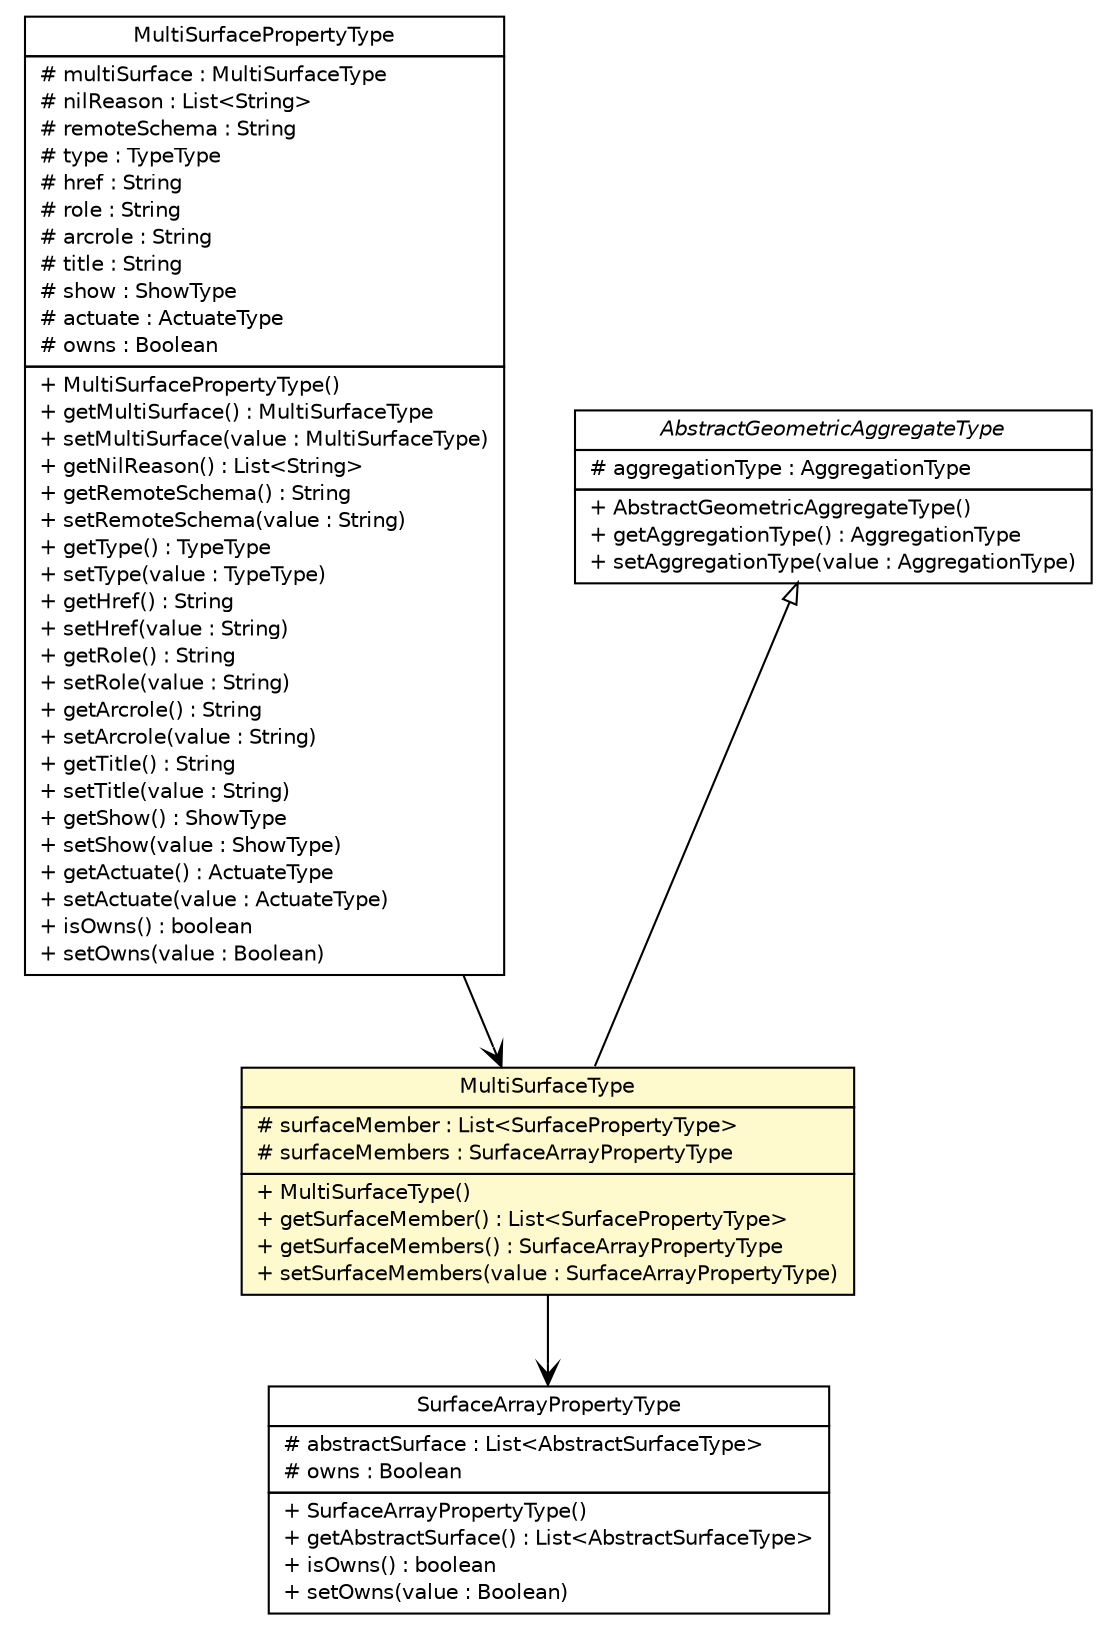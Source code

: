 #!/usr/local/bin/dot
#
# Class diagram 
# Generated by UMLGraph version R5_6-24-gf6e263 (http://www.umlgraph.org/)
#

digraph G {
	edge [fontname="Helvetica",fontsize=10,labelfontname="Helvetica",labelfontsize=10];
	node [fontname="Helvetica",fontsize=10,shape=plaintext];
	nodesep=0.25;
	ranksep=0.5;
	// nl.b3p.topnl.top250nl.MultiSurfacePropertyType
	c26230 [label=<<table title="nl.b3p.topnl.top250nl.MultiSurfacePropertyType" border="0" cellborder="1" cellspacing="0" cellpadding="2" port="p" href="./MultiSurfacePropertyType.html">
		<tr><td><table border="0" cellspacing="0" cellpadding="1">
<tr><td align="center" balign="center"> MultiSurfacePropertyType </td></tr>
		</table></td></tr>
		<tr><td><table border="0" cellspacing="0" cellpadding="1">
<tr><td align="left" balign="left"> # multiSurface : MultiSurfaceType </td></tr>
<tr><td align="left" balign="left"> # nilReason : List&lt;String&gt; </td></tr>
<tr><td align="left" balign="left"> # remoteSchema : String </td></tr>
<tr><td align="left" balign="left"> # type : TypeType </td></tr>
<tr><td align="left" balign="left"> # href : String </td></tr>
<tr><td align="left" balign="left"> # role : String </td></tr>
<tr><td align="left" balign="left"> # arcrole : String </td></tr>
<tr><td align="left" balign="left"> # title : String </td></tr>
<tr><td align="left" balign="left"> # show : ShowType </td></tr>
<tr><td align="left" balign="left"> # actuate : ActuateType </td></tr>
<tr><td align="left" balign="left"> # owns : Boolean </td></tr>
		</table></td></tr>
		<tr><td><table border="0" cellspacing="0" cellpadding="1">
<tr><td align="left" balign="left"> + MultiSurfacePropertyType() </td></tr>
<tr><td align="left" balign="left"> + getMultiSurface() : MultiSurfaceType </td></tr>
<tr><td align="left" balign="left"> + setMultiSurface(value : MultiSurfaceType) </td></tr>
<tr><td align="left" balign="left"> + getNilReason() : List&lt;String&gt; </td></tr>
<tr><td align="left" balign="left"> + getRemoteSchema() : String </td></tr>
<tr><td align="left" balign="left"> + setRemoteSchema(value : String) </td></tr>
<tr><td align="left" balign="left"> + getType() : TypeType </td></tr>
<tr><td align="left" balign="left"> + setType(value : TypeType) </td></tr>
<tr><td align="left" balign="left"> + getHref() : String </td></tr>
<tr><td align="left" balign="left"> + setHref(value : String) </td></tr>
<tr><td align="left" balign="left"> + getRole() : String </td></tr>
<tr><td align="left" balign="left"> + setRole(value : String) </td></tr>
<tr><td align="left" balign="left"> + getArcrole() : String </td></tr>
<tr><td align="left" balign="left"> + setArcrole(value : String) </td></tr>
<tr><td align="left" balign="left"> + getTitle() : String </td></tr>
<tr><td align="left" balign="left"> + setTitle(value : String) </td></tr>
<tr><td align="left" balign="left"> + getShow() : ShowType </td></tr>
<tr><td align="left" balign="left"> + setShow(value : ShowType) </td></tr>
<tr><td align="left" balign="left"> + getActuate() : ActuateType </td></tr>
<tr><td align="left" balign="left"> + setActuate(value : ActuateType) </td></tr>
<tr><td align="left" balign="left"> + isOwns() : boolean </td></tr>
<tr><td align="left" balign="left"> + setOwns(value : Boolean) </td></tr>
		</table></td></tr>
		</table>>, URL="./MultiSurfacePropertyType.html", fontname="Helvetica", fontcolor="black", fontsize=10.0];
	// nl.b3p.topnl.top250nl.AbstractGeometricAggregateType
	c26235 [label=<<table title="nl.b3p.topnl.top250nl.AbstractGeometricAggregateType" border="0" cellborder="1" cellspacing="0" cellpadding="2" port="p" href="./AbstractGeometricAggregateType.html">
		<tr><td><table border="0" cellspacing="0" cellpadding="1">
<tr><td align="center" balign="center"><font face="Helvetica-Oblique"> AbstractGeometricAggregateType </font></td></tr>
		</table></td></tr>
		<tr><td><table border="0" cellspacing="0" cellpadding="1">
<tr><td align="left" balign="left"> # aggregationType : AggregationType </td></tr>
		</table></td></tr>
		<tr><td><table border="0" cellspacing="0" cellpadding="1">
<tr><td align="left" balign="left"> + AbstractGeometricAggregateType() </td></tr>
<tr><td align="left" balign="left"> + getAggregationType() : AggregationType </td></tr>
<tr><td align="left" balign="left"> + setAggregationType(value : AggregationType) </td></tr>
		</table></td></tr>
		</table>>, URL="./AbstractGeometricAggregateType.html", fontname="Helvetica", fontcolor="black", fontsize=10.0];
	// nl.b3p.topnl.top250nl.SurfaceArrayPropertyType
	c26256 [label=<<table title="nl.b3p.topnl.top250nl.SurfaceArrayPropertyType" border="0" cellborder="1" cellspacing="0" cellpadding="2" port="p" href="./SurfaceArrayPropertyType.html">
		<tr><td><table border="0" cellspacing="0" cellpadding="1">
<tr><td align="center" balign="center"> SurfaceArrayPropertyType </td></tr>
		</table></td></tr>
		<tr><td><table border="0" cellspacing="0" cellpadding="1">
<tr><td align="left" balign="left"> # abstractSurface : List&lt;AbstractSurfaceType&gt; </td></tr>
<tr><td align="left" balign="left"> # owns : Boolean </td></tr>
		</table></td></tr>
		<tr><td><table border="0" cellspacing="0" cellpadding="1">
<tr><td align="left" balign="left"> + SurfaceArrayPropertyType() </td></tr>
<tr><td align="left" balign="left"> + getAbstractSurface() : List&lt;AbstractSurfaceType&gt; </td></tr>
<tr><td align="left" balign="left"> + isOwns() : boolean </td></tr>
<tr><td align="left" balign="left"> + setOwns(value : Boolean) </td></tr>
		</table></td></tr>
		</table>>, URL="./SurfaceArrayPropertyType.html", fontname="Helvetica", fontcolor="black", fontsize=10.0];
	// nl.b3p.topnl.top250nl.MultiSurfaceType
	c26265 [label=<<table title="nl.b3p.topnl.top250nl.MultiSurfaceType" border="0" cellborder="1" cellspacing="0" cellpadding="2" port="p" bgcolor="lemonChiffon" href="./MultiSurfaceType.html">
		<tr><td><table border="0" cellspacing="0" cellpadding="1">
<tr><td align="center" balign="center"> MultiSurfaceType </td></tr>
		</table></td></tr>
		<tr><td><table border="0" cellspacing="0" cellpadding="1">
<tr><td align="left" balign="left"> # surfaceMember : List&lt;SurfacePropertyType&gt; </td></tr>
<tr><td align="left" balign="left"> # surfaceMembers : SurfaceArrayPropertyType </td></tr>
		</table></td></tr>
		<tr><td><table border="0" cellspacing="0" cellpadding="1">
<tr><td align="left" balign="left"> + MultiSurfaceType() </td></tr>
<tr><td align="left" balign="left"> + getSurfaceMember() : List&lt;SurfacePropertyType&gt; </td></tr>
<tr><td align="left" balign="left"> + getSurfaceMembers() : SurfaceArrayPropertyType </td></tr>
<tr><td align="left" balign="left"> + setSurfaceMembers(value : SurfaceArrayPropertyType) </td></tr>
		</table></td></tr>
		</table>>, URL="./MultiSurfaceType.html", fontname="Helvetica", fontcolor="black", fontsize=10.0];
	//nl.b3p.topnl.top250nl.MultiSurfaceType extends nl.b3p.topnl.top250nl.AbstractGeometricAggregateType
	c26235:p -> c26265:p [dir=back,arrowtail=empty];
	// nl.b3p.topnl.top250nl.MultiSurfacePropertyType NAVASSOC nl.b3p.topnl.top250nl.MultiSurfaceType
	c26230:p -> c26265:p [taillabel="", label="", headlabel="", fontname="Helvetica", fontcolor="black", fontsize=10.0, color="black", arrowhead=open];
	// nl.b3p.topnl.top250nl.MultiSurfaceType NAVASSOC nl.b3p.topnl.top250nl.SurfaceArrayPropertyType
	c26265:p -> c26256:p [taillabel="", label="", headlabel="", fontname="Helvetica", fontcolor="black", fontsize=10.0, color="black", arrowhead=open];
}

